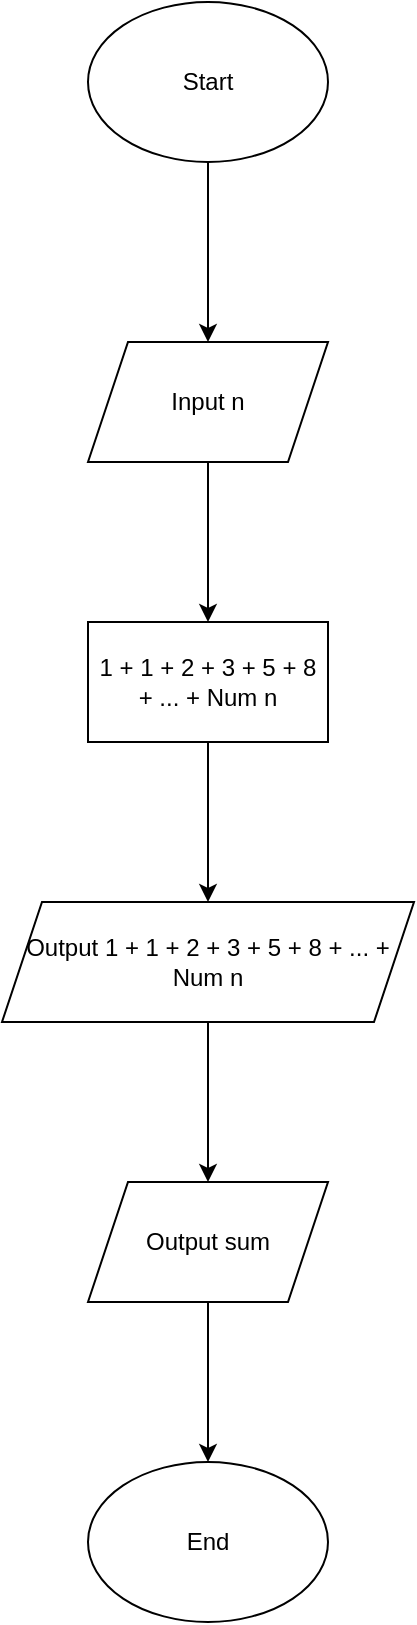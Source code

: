 <mxfile version="25.0.1">
  <diagram name="หน้า-1" id="rGMIF9sGV7gdUR1Wy0dC">
    <mxGraphModel dx="1050" dy="530" grid="1" gridSize="10" guides="1" tooltips="1" connect="1" arrows="1" fold="1" page="1" pageScale="1" pageWidth="827" pageHeight="1169" math="0" shadow="0">
      <root>
        <mxCell id="0" />
        <mxCell id="1" parent="0" />
        <mxCell id="UDOTKOYSV1YhRh8XHOD1-3" value="" style="edgeStyle=orthogonalEdgeStyle;rounded=0;orthogonalLoop=1;jettySize=auto;html=1;" edge="1" parent="1" source="UDOTKOYSV1YhRh8XHOD1-1" target="UDOTKOYSV1YhRh8XHOD1-2">
          <mxGeometry relative="1" as="geometry" />
        </mxCell>
        <mxCell id="UDOTKOYSV1YhRh8XHOD1-1" value="Start" style="ellipse;whiteSpace=wrap;html=1;" vertex="1" parent="1">
          <mxGeometry x="354" y="10" width="120" height="80" as="geometry" />
        </mxCell>
        <mxCell id="UDOTKOYSV1YhRh8XHOD1-7" value="" style="edgeStyle=orthogonalEdgeStyle;rounded=0;orthogonalLoop=1;jettySize=auto;html=1;" edge="1" parent="1" source="UDOTKOYSV1YhRh8XHOD1-2" target="UDOTKOYSV1YhRh8XHOD1-6">
          <mxGeometry relative="1" as="geometry" />
        </mxCell>
        <mxCell id="UDOTKOYSV1YhRh8XHOD1-2" value="Input n" style="shape=parallelogram;perimeter=parallelogramPerimeter;whiteSpace=wrap;html=1;fixedSize=1;" vertex="1" parent="1">
          <mxGeometry x="354" y="180" width="120" height="60" as="geometry" />
        </mxCell>
        <mxCell id="UDOTKOYSV1YhRh8XHOD1-9" value="" style="edgeStyle=orthogonalEdgeStyle;rounded=0;orthogonalLoop=1;jettySize=auto;html=1;" edge="1" parent="1" source="UDOTKOYSV1YhRh8XHOD1-6" target="UDOTKOYSV1YhRh8XHOD1-8">
          <mxGeometry relative="1" as="geometry" />
        </mxCell>
        <mxCell id="UDOTKOYSV1YhRh8XHOD1-6" value="1 + 1 + 2 + 3 + 5 + 8 + ... + Num n" style="whiteSpace=wrap;html=1;" vertex="1" parent="1">
          <mxGeometry x="354" y="320" width="120" height="60" as="geometry" />
        </mxCell>
        <mxCell id="UDOTKOYSV1YhRh8XHOD1-11" value="" style="edgeStyle=orthogonalEdgeStyle;rounded=0;orthogonalLoop=1;jettySize=auto;html=1;" edge="1" parent="1" source="UDOTKOYSV1YhRh8XHOD1-8" target="UDOTKOYSV1YhRh8XHOD1-10">
          <mxGeometry relative="1" as="geometry" />
        </mxCell>
        <mxCell id="UDOTKOYSV1YhRh8XHOD1-8" value="Output 1 + 1 + 2 + 3 + 5 + 8 + ... + Num n" style="shape=parallelogram;perimeter=parallelogramPerimeter;whiteSpace=wrap;html=1;fixedSize=1;" vertex="1" parent="1">
          <mxGeometry x="311" y="460" width="206" height="60" as="geometry" />
        </mxCell>
        <mxCell id="UDOTKOYSV1YhRh8XHOD1-13" value="" style="edgeStyle=orthogonalEdgeStyle;rounded=0;orthogonalLoop=1;jettySize=auto;html=1;" edge="1" parent="1" source="UDOTKOYSV1YhRh8XHOD1-10" target="UDOTKOYSV1YhRh8XHOD1-12">
          <mxGeometry relative="1" as="geometry" />
        </mxCell>
        <mxCell id="UDOTKOYSV1YhRh8XHOD1-10" value="Output sum" style="shape=parallelogram;perimeter=parallelogramPerimeter;whiteSpace=wrap;html=1;fixedSize=1;" vertex="1" parent="1">
          <mxGeometry x="354" y="600" width="120" height="60" as="geometry" />
        </mxCell>
        <mxCell id="UDOTKOYSV1YhRh8XHOD1-12" value="End" style="ellipse;whiteSpace=wrap;html=1;" vertex="1" parent="1">
          <mxGeometry x="354" y="740" width="120" height="80" as="geometry" />
        </mxCell>
      </root>
    </mxGraphModel>
  </diagram>
</mxfile>
